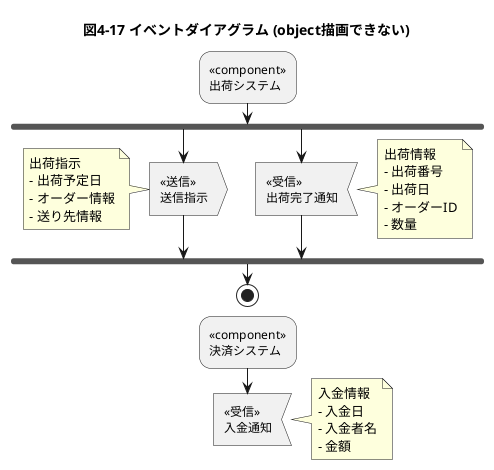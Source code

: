 @startuml
title 図4-17 イベントダイアグラム (object描画できない)
:<<component>>\n出荷システム;
fork
    :<<送信>>\n送信指示>
    note left: 出荷指示\n- 出荷予定日\n- オーダー情報\n- 送り先情報
fork again
    :<<受信>>\n出荷完了通知<
    note right: 出荷情報\n- 出荷番号\n- 出荷日\n- オーダーID\n- 数量
end fork
stop
:<<component>>\n決済システム;
:<<受信>>\n入金通知<
note right: 入金情報\n- 入金日\n- 入金者名\n- 金額
@enduml